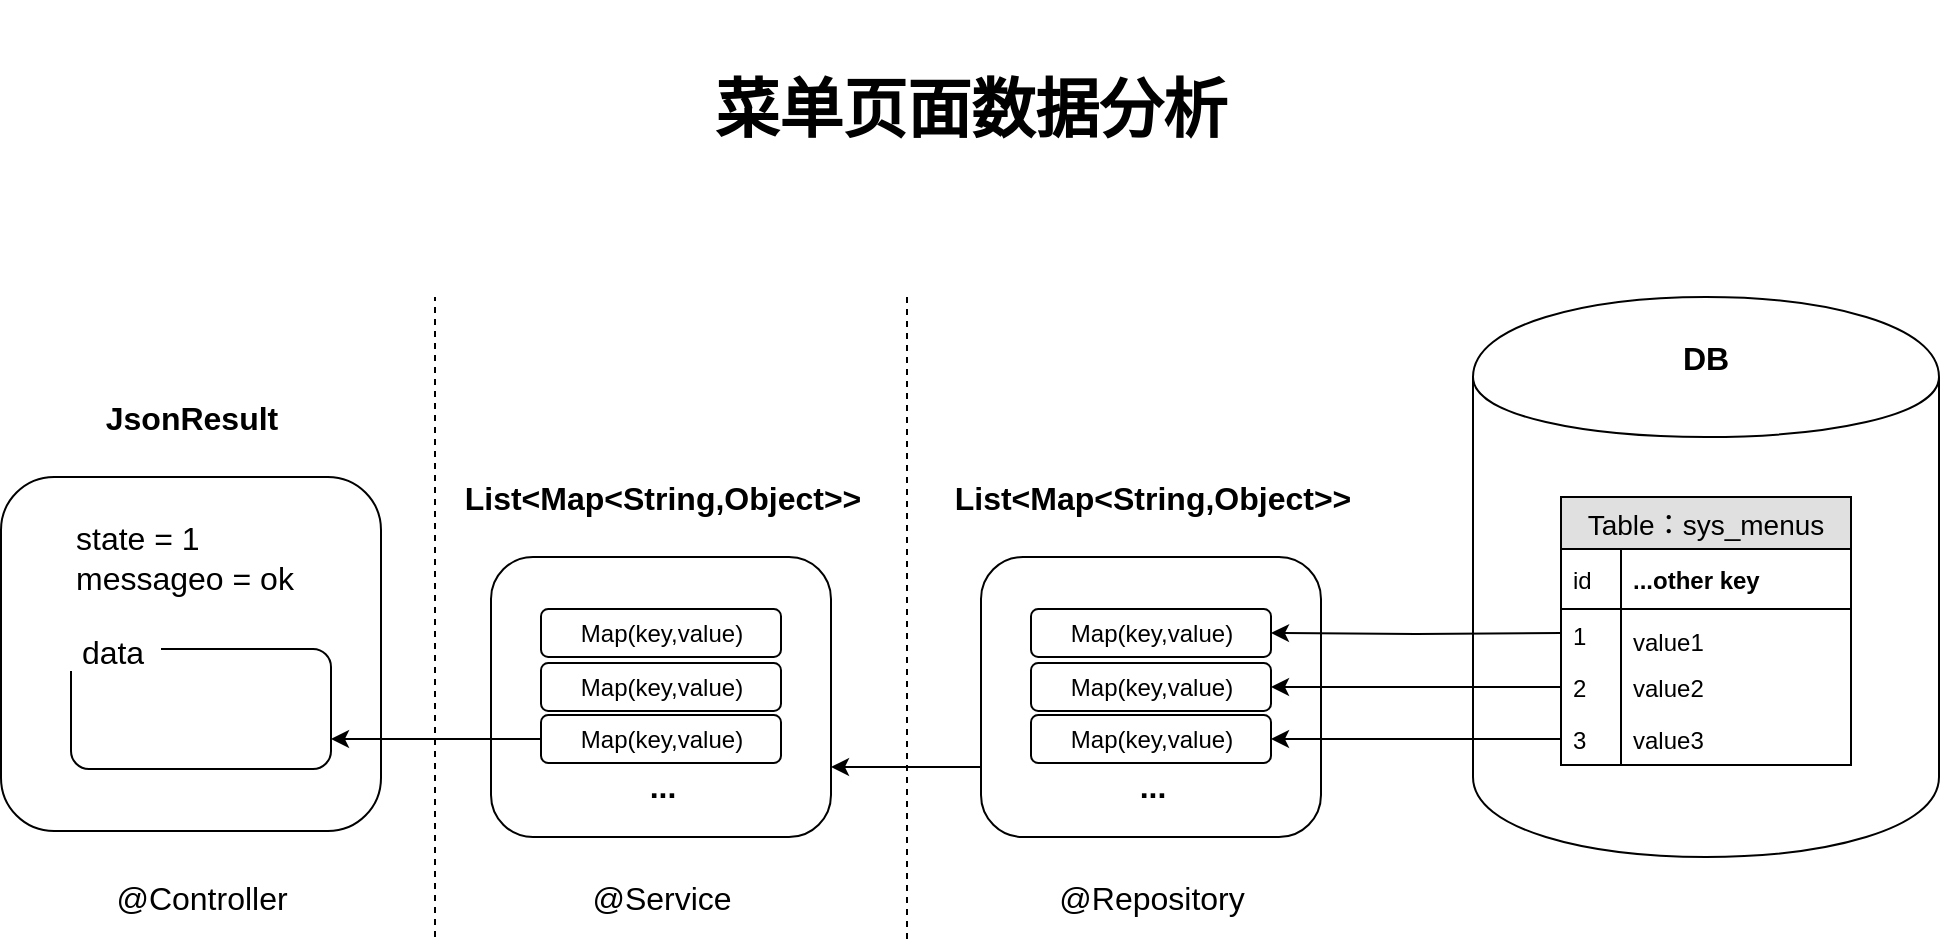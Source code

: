 <mxfile version="12.3.7" type="github" pages="3"><diagram id="6hKO8GsGXmuxiOyCTM6k" name="菜单页面数据分析"><mxGraphModel dx="1182" dy="635" grid="1" gridSize="10" guides="1" tooltips="1" connect="1" arrows="1" fold="1" page="1" pageScale="1" pageWidth="1600" pageHeight="900" math="0" shadow="0"><root><mxCell id="0"/><mxCell id="1" parent="0"/><mxCell id="lcpG63BKO8IoRMTY8ahg-1" value="&lt;h2 style=&quot;margin-left: 28.35pt; text-indent: -28.35pt; line-height: 172%; font-size: 32px;&quot;&gt;&lt;span style=&quot;font-size: 32px;&quot;&gt;菜单页面数据分析&lt;/span&gt;&lt;/h2&gt;" style="text;html=1;align=center;verticalAlign=middle;resizable=0;points=[];;autosize=1;fontFamily=Helvetica;fontSize=32;" parent="1" vertex="1"><mxGeometry x="664" y="130" width="270" height="110" as="geometry"/></mxCell><mxCell id="lcpG63BKO8IoRMTY8ahg-2" value="" style="shape=cylinder;whiteSpace=wrap;html=1;boundedLbl=1;backgroundOutline=1;fontFamily=Helvetica;" parent="1" vertex="1"><mxGeometry x="1050.5" y="278.5" width="233" height="280" as="geometry"/></mxCell><mxCell id="lcpG63BKO8IoRMTY8ahg-10" value="Table：sys_menus" style="swimlane;fontStyle=0;childLayout=stackLayout;horizontal=1;startSize=26;fillColor=#e0e0e0;horizontalStack=0;resizeParent=1;resizeParentMax=0;resizeLast=0;collapsible=1;marginBottom=0;swimlaneFillColor=#ffffff;align=center;fontSize=14;" parent="1" vertex="1"><mxGeometry x="1094.5" y="378.5" width="145" height="134" as="geometry"><mxRectangle x="700" y="220" width="150" height="26" as="alternateBounds"/></mxGeometry></mxCell><mxCell id="lcpG63BKO8IoRMTY8ahg-11" value="...other key" style="shape=partialRectangle;top=0;left=0;right=0;bottom=1;align=left;verticalAlign=middle;fillColor=none;spacingLeft=34;spacingRight=4;overflow=hidden;rotatable=0;points=[[0,0.5],[1,0.5]];portConstraint=eastwest;dropTarget=0;fontStyle=1;fontSize=12;" parent="lcpG63BKO8IoRMTY8ahg-10" vertex="1"><mxGeometry y="26" width="145" height="30" as="geometry"/></mxCell><mxCell id="lcpG63BKO8IoRMTY8ahg-12" value="id" style="shape=partialRectangle;top=0;left=0;bottom=0;fillColor=none;align=left;verticalAlign=middle;spacingLeft=4;spacingRight=4;overflow=hidden;rotatable=0;points=[];portConstraint=eastwest;part=1;fontSize=12;" parent="lcpG63BKO8IoRMTY8ahg-11" vertex="1" connectable="0"><mxGeometry width="30" height="30" as="geometry"/></mxCell><mxCell id="lcpG63BKO8IoRMTY8ahg-13" value="value1" style="shape=partialRectangle;top=0;left=0;right=0;bottom=0;align=left;verticalAlign=bottom;fillColor=none;spacingLeft=34;spacingRight=4;overflow=hidden;rotatable=0;points=[[0,0.5],[1,0.5]];portConstraint=eastwest;dropTarget=0;fontSize=12;" parent="lcpG63BKO8IoRMTY8ahg-10" vertex="1"><mxGeometry y="56" width="145" height="26" as="geometry"/></mxCell><mxCell id="lcpG63BKO8IoRMTY8ahg-14" value="1" style="shape=partialRectangle;top=0;left=0;bottom=0;fillColor=none;align=left;verticalAlign=top;spacingLeft=4;spacingRight=4;overflow=hidden;rotatable=0;points=[];portConstraint=eastwest;part=1;fontSize=12;" parent="lcpG63BKO8IoRMTY8ahg-13" vertex="1" connectable="0"><mxGeometry width="30" height="26" as="geometry"/></mxCell><mxCell id="lcpG63BKO8IoRMTY8ahg-15" value="value2" style="shape=partialRectangle;top=0;left=0;right=0;bottom=0;align=left;verticalAlign=top;fillColor=none;spacingLeft=34;spacingRight=4;overflow=hidden;rotatable=0;points=[[0,0.5],[1,0.5]];portConstraint=eastwest;dropTarget=0;fontSize=12;" parent="lcpG63BKO8IoRMTY8ahg-10" vertex="1"><mxGeometry y="82" width="145" height="26" as="geometry"/></mxCell><mxCell id="lcpG63BKO8IoRMTY8ahg-16" value="2" style="shape=partialRectangle;top=0;left=0;bottom=0;fillColor=none;align=left;verticalAlign=top;spacingLeft=4;spacingRight=4;overflow=hidden;rotatable=0;points=[];portConstraint=eastwest;part=1;fontSize=12;" parent="lcpG63BKO8IoRMTY8ahg-15" vertex="1" connectable="0"><mxGeometry width="30" height="26" as="geometry"/></mxCell><mxCell id="lcpG63BKO8IoRMTY8ahg-17" value="value3" style="shape=partialRectangle;top=0;left=0;right=0;bottom=0;align=left;verticalAlign=top;fillColor=none;spacingLeft=34;spacingRight=4;overflow=hidden;rotatable=0;points=[[0,0.5],[1,0.5]];portConstraint=eastwest;dropTarget=0;fontSize=12;" parent="lcpG63BKO8IoRMTY8ahg-10" vertex="1"><mxGeometry y="108" width="145" height="26" as="geometry"/></mxCell><mxCell id="lcpG63BKO8IoRMTY8ahg-18" value="3" style="shape=partialRectangle;top=0;left=0;bottom=0;fillColor=none;align=left;verticalAlign=top;spacingLeft=4;spacingRight=4;overflow=hidden;rotatable=0;points=[];portConstraint=eastwest;part=1;fontSize=12;" parent="lcpG63BKO8IoRMTY8ahg-17" vertex="1" connectable="0"><mxGeometry width="30" height="26" as="geometry"/></mxCell><mxCell id="lcpG63BKO8IoRMTY8ahg-51" style="edgeStyle=orthogonalEdgeStyle;rounded=0;orthogonalLoop=1;jettySize=auto;html=1;exitX=0;exitY=0.75;exitDx=0;exitDy=0;entryX=1;entryY=0.75;entryDx=0;entryDy=0;startArrow=none;startFill=0;endArrow=classic;endFill=1;fontFamily=Helvetica;fontSize=16;" parent="1" source="lcpG63BKO8IoRMTY8ahg-26" target="lcpG63BKO8IoRMTY8ahg-45" edge="1"><mxGeometry relative="1" as="geometry"/></mxCell><mxCell id="lcpG63BKO8IoRMTY8ahg-26" value="" style="rounded=1;whiteSpace=wrap;html=1;fontFamily=Helvetica;comic=0;" parent="1" vertex="1"><mxGeometry x="804.5" y="408.5" width="170" height="140" as="geometry"/></mxCell><mxCell id="lcpG63BKO8IoRMTY8ahg-27" value="Map(key,value)" style="rounded=1;whiteSpace=wrap;html=1;fontFamily=Helvetica;" parent="1" vertex="1"><mxGeometry x="829.5" y="487.5" width="120" height="24" as="geometry"/></mxCell><mxCell id="lcpG63BKO8IoRMTY8ahg-28" style="edgeStyle=orthogonalEdgeStyle;rounded=0;orthogonalLoop=1;jettySize=auto;html=1;entryX=1;entryY=0.5;entryDx=0;entryDy=0;fontFamily=Helvetica;" parent="1" source="lcpG63BKO8IoRMTY8ahg-17" target="lcpG63BKO8IoRMTY8ahg-27" edge="1"><mxGeometry relative="1" as="geometry"/></mxCell><mxCell id="lcpG63BKO8IoRMTY8ahg-31" style="edgeStyle=orthogonalEdgeStyle;rounded=0;orthogonalLoop=1;jettySize=auto;html=1;fontFamily=Helvetica;startArrow=classic;startFill=1;endArrow=none;endFill=0;" parent="1" source="lcpG63BKO8IoRMTY8ahg-30" target="lcpG63BKO8IoRMTY8ahg-15" edge="1"><mxGeometry relative="1" as="geometry"/></mxCell><mxCell id="lcpG63BKO8IoRMTY8ahg-30" value="Map(key,value)" style="rounded=1;whiteSpace=wrap;html=1;fontFamily=Helvetica;" parent="1" vertex="1"><mxGeometry x="829.5" y="461.5" width="120" height="24" as="geometry"/></mxCell><mxCell id="lcpG63BKO8IoRMTY8ahg-32" value="Map(key,value)" style="rounded=1;whiteSpace=wrap;html=1;fontFamily=Helvetica;" parent="1" vertex="1"><mxGeometry x="829.5" y="434.5" width="120" height="24" as="geometry"/></mxCell><mxCell id="lcpG63BKO8IoRMTY8ahg-33" style="edgeStyle=orthogonalEdgeStyle;rounded=0;orthogonalLoop=1;jettySize=auto;html=1;entryX=1;entryY=0.5;entryDx=0;entryDy=0;fontFamily=Helvetica;" parent="1" target="lcpG63BKO8IoRMTY8ahg-32" edge="1"><mxGeometry relative="1" as="geometry"><mxPoint x="1094.5" y="446.5" as="sourcePoint"/></mxGeometry></mxCell><mxCell id="lcpG63BKO8IoRMTY8ahg-36" value="..." style="text;html=1;align=center;verticalAlign=middle;resizable=0;points=[];;autosize=1;fontFamily=Helvetica;fontSize=16;fontStyle=1" parent="1" vertex="1"><mxGeometry x="874.5" y="512.5" width="30" height="20" as="geometry"/></mxCell><mxCell id="lcpG63BKO8IoRMTY8ahg-37" value="List&amp;lt;Map&amp;lt;String,Object&amp;gt;&amp;gt;" style="text;html=1;align=center;verticalAlign=middle;resizable=0;points=[];;autosize=1;fontSize=16;fontFamily=Helvetica;fontStyle=1" parent="1" vertex="1"><mxGeometry x="784.5" y="368.5" width="210" height="20" as="geometry"/></mxCell><mxCell id="lcpG63BKO8IoRMTY8ahg-45" value="" style="rounded=1;whiteSpace=wrap;html=1;fontFamily=Helvetica;" parent="1" vertex="1"><mxGeometry x="559.5" y="408.5" width="170" height="140" as="geometry"/></mxCell><mxCell id="lcpG63BKO8IoRMTY8ahg-46" value="Map(key,value)" style="rounded=1;whiteSpace=wrap;html=1;fontFamily=Helvetica;" parent="1" vertex="1"><mxGeometry x="584.5" y="487.5" width="120" height="24" as="geometry"/></mxCell><mxCell id="lcpG63BKO8IoRMTY8ahg-47" value="Map(key,value)" style="rounded=1;whiteSpace=wrap;html=1;fontFamily=Helvetica;" parent="1" vertex="1"><mxGeometry x="584.5" y="461.5" width="120" height="24" as="geometry"/></mxCell><mxCell id="lcpG63BKO8IoRMTY8ahg-48" value="Map(key,value)" style="rounded=1;whiteSpace=wrap;html=1;fontFamily=Helvetica;" parent="1" vertex="1"><mxGeometry x="584.5" y="434.5" width="120" height="24" as="geometry"/></mxCell><mxCell id="lcpG63BKO8IoRMTY8ahg-49" value="..." style="text;html=1;align=center;verticalAlign=middle;resizable=0;points=[];;autosize=1;fontFamily=Helvetica;fontSize=16;fontStyle=1" parent="1" vertex="1"><mxGeometry x="629.5" y="512.5" width="30" height="20" as="geometry"/></mxCell><mxCell id="lcpG63BKO8IoRMTY8ahg-50" value="List&amp;lt;Map&amp;lt;String,Object&amp;gt;&amp;gt;" style="text;html=1;align=center;verticalAlign=middle;resizable=0;points=[];;autosize=1;fontSize=16;fontFamily=Helvetica;fontStyle=1" parent="1" vertex="1"><mxGeometry x="539.5" y="368.5" width="210" height="20" as="geometry"/></mxCell><mxCell id="lcpG63BKO8IoRMTY8ahg-52" value="" style="rounded=1;whiteSpace=wrap;html=1;fontFamily=Helvetica;fontSize=16;" parent="1" vertex="1"><mxGeometry x="314.5" y="368.5" width="190" height="177" as="geometry"/></mxCell><mxCell id="lcpG63BKO8IoRMTY8ahg-53" value="state = 1&lt;br&gt;messageo = ok" style="text;html=1;strokeColor=none;fillColor=none;align=left;verticalAlign=middle;whiteSpace=wrap;rounded=0;fontFamily=Helvetica;fontSize=16;" parent="1" vertex="1"><mxGeometry x="349.5" y="398.5" width="175" height="20" as="geometry"/></mxCell><mxCell id="lcpG63BKO8IoRMTY8ahg-55" value="" style="rounded=1;whiteSpace=wrap;html=1;fontFamily=Helvetica;fontSize=16;align=left;" parent="1" vertex="1"><mxGeometry x="349.5" y="454.5" width="130" height="60" as="geometry"/></mxCell><mxCell id="lcpG63BKO8IoRMTY8ahg-56" value="data" style="text;html=1;align=center;verticalAlign=middle;resizable=0;points=[];;autosize=1;fontSize=16;fontFamily=Helvetica;fillColor=#FFFFFF;" parent="1" vertex="1"><mxGeometry x="344.5" y="445.5" width="50" height="20" as="geometry"/></mxCell><mxCell id="lcpG63BKO8IoRMTY8ahg-60" value="" style="endArrow=classic;html=1;fontFamily=Helvetica;fontSize=16;exitX=0;exitY=0.5;exitDx=0;exitDy=0;entryX=1;entryY=0.75;entryDx=0;entryDy=0;" parent="1" source="lcpG63BKO8IoRMTY8ahg-46" target="lcpG63BKO8IoRMTY8ahg-55" edge="1"><mxGeometry width="50" height="50" relative="1" as="geometry"><mxPoint x="314.5" y="628.5" as="sourcePoint"/><mxPoint x="364.5" y="578.5" as="targetPoint"/></mxGeometry></mxCell><mxCell id="lcpG63BKO8IoRMTY8ahg-61" value="JsonResult" style="text;html=1;strokeColor=none;fillColor=none;align=center;verticalAlign=middle;whiteSpace=wrap;rounded=0;fontFamily=Helvetica;fontSize=16;fontStyle=1" parent="1" vertex="1"><mxGeometry x="389.5" y="328.5" width="40" height="20" as="geometry"/></mxCell><mxCell id="lcpG63BKO8IoRMTY8ahg-62" value="DB" style="text;html=1;strokeColor=none;fillColor=none;align=center;verticalAlign=middle;whiteSpace=wrap;rounded=0;fontFamily=Helvetica;fontSize=16;fontStyle=1" parent="1" vertex="1"><mxGeometry x="1147" y="298.5" width="40" height="20" as="geometry"/></mxCell><mxCell id="lcpG63BKO8IoRMTY8ahg-64" value="" style="endArrow=none;dashed=1;html=1;fontFamily=Helvetica;fontSize=16;" parent="1" edge="1"><mxGeometry width="50" height="50" relative="1" as="geometry"><mxPoint x="531.5" y="598.5" as="sourcePoint"/><mxPoint x="531.5" y="278.5" as="targetPoint"/></mxGeometry></mxCell><mxCell id="lcpG63BKO8IoRMTY8ahg-65" value="" style="endArrow=none;dashed=1;html=1;fontFamily=Helvetica;fontSize=16;" parent="1" edge="1"><mxGeometry width="50" height="50" relative="1" as="geometry"><mxPoint x="767.5" y="599.5" as="sourcePoint"/><mxPoint x="767.5" y="278.5" as="targetPoint"/></mxGeometry></mxCell><mxCell id="lcpG63BKO8IoRMTY8ahg-66" value="@Repository" style="text;html=1;strokeColor=none;fillColor=none;align=center;verticalAlign=middle;whiteSpace=wrap;rounded=0;fontFamily=Helvetica;fontSize=16;" parent="1" vertex="1"><mxGeometry x="869.5" y="568.5" width="40" height="20" as="geometry"/></mxCell><mxCell id="lcpG63BKO8IoRMTY8ahg-70" value="@Service" style="text;html=1;strokeColor=none;fillColor=none;align=center;verticalAlign=middle;whiteSpace=wrap;rounded=0;fontFamily=Helvetica;fontSize=16;" parent="1" vertex="1"><mxGeometry x="624.5" y="568.5" width="40" height="20" as="geometry"/></mxCell><mxCell id="lcpG63BKO8IoRMTY8ahg-71" value="@Controller" style="text;html=1;strokeColor=none;fillColor=none;align=center;verticalAlign=middle;whiteSpace=wrap;rounded=0;fontFamily=Helvetica;fontSize=16;" parent="1" vertex="1"><mxGeometry x="394.5" y="568.5" width="40" height="20" as="geometry"/></mxCell></root></mxGraphModel></diagram><diagram id="9IbgbDr_LpOW7SJLi0mh" name="菜单列表页面"><mxGraphModel dx="1346" dy="977" grid="1" gridSize="10" guides="1" tooltips="1" connect="1" arrows="1" fold="1" page="1" pageScale="1" pageWidth="1600" pageHeight="900" math="0" shadow="0"><root><mxCell id="9vq7s_pTVu-RZlB3cMjH-0"/><mxCell id="9vq7s_pTVu-RZlB3cMjH-1" parent="9vq7s_pTVu-RZlB3cMjH-0"/><mxCell id="QPCoUr0xgJGRs_4jgRT2-0" value="&lt;h2 style=&quot;margin-left: 28.35pt ; text-indent: -28.35pt ; line-height: 172% ; font-size: 32px&quot;&gt;&lt;span style=&quot;font-size: 32px&quot;&gt;菜单列表页面&lt;/span&gt;&lt;/h2&gt;" style="text;html=1;align=center;verticalAlign=middle;resizable=0;points=[];;autosize=1;fontFamily=Helvetica;fontSize=32;" vertex="1" parent="9vq7s_pTVu-RZlB3cMjH-1"><mxGeometry x="690" y="10" width="210" height="110" as="geometry"/></mxCell><mxCell id="QPCoUr0xgJGRs_4jgRT2-40" style="edgeStyle=orthogonalEdgeStyle;rounded=0;orthogonalLoop=1;jettySize=auto;html=1;startArrow=none;startFill=0;endArrow=classic;endFill=1;fontFamily=Helvetica;fontSize=32;strokeWidth=2;" edge="1" parent="9vq7s_pTVu-RZlB3cMjH-1" source="wQesT0TykTv-_JlOC6mH-26"><mxGeometry relative="1" as="geometry"><mxPoint x="399" y="760" as="targetPoint"/></mxGeometry></mxCell><mxCell id="QPCoUr0xgJGRs_4jgRT2-39" value="" style="outlineConnect=0;fontColor=#232F3E;gradientColor=none;fillColor=#232F3E;strokeColor=none;dashed=0;verticalLabelPosition=bottom;verticalAlign=top;align=center;html=1;fontSize=12;fontStyle=0;aspect=fixed;pointerEvents=1;shape=mxgraph.aws4.user;comic=0;" vertex="1" parent="9vq7s_pTVu-RZlB3cMjH-1"><mxGeometry x="360" y="200" width="78" height="78" as="geometry"/></mxCell><mxCell id="QPCoUr0xgJGRs_4jgRT2-42" style="rounded=0;orthogonalLoop=1;jettySize=auto;html=1;startFill=0;endFill=1;strokeWidth=2;fontSize=14;" edge="1" parent="9vq7s_pTVu-RZlB3cMjH-1" source="wQesT0TykTv-_JlOC6mH-12"><mxGeometry relative="1" as="geometry"><mxPoint x="600" y="760" as="targetPoint"/><Array as="points"/></mxGeometry></mxCell><mxCell id="QPCoUr0xgJGRs_4jgRT2-41" value="PageController" style="rounded=1;whiteSpace=wrap;html=1;comic=0;fillColor=#FFFFFF;fontFamily=Helvetica;fontSize=14;align=center;strokeWidth=2;" vertex="1" parent="9vq7s_pTVu-RZlB3cMjH-1"><mxGeometry x="540" y="218" width="120" height="60" as="geometry"/></mxCell><mxCell id="QPCoUr0xgJGRs_4jgRT2-43" value="menu/menu_list" style="endArrow=classic;html=1;strokeWidth=2;fontSize=14;" edge="1" parent="9vq7s_pTVu-RZlB3cMjH-1"><mxGeometry width="50" height="50" relative="1" as="geometry"><mxPoint x="399" y="320" as="sourcePoint"/><mxPoint x="600" y="320" as="targetPoint"/></mxGeometry></mxCell><mxCell id="QPCoUr0xgJGRs_4jgRT2-44" value="menu_list.html" style="endArrow=classic;html=1;strokeWidth=2;fontSize=14;" edge="1" parent="9vq7s_pTVu-RZlB3cMjH-1"><mxGeometry width="50" height="50" relative="1" as="geometry"><mxPoint x="600" y="360" as="sourcePoint"/><mxPoint x="400" y="360" as="targetPoint"/></mxGeometry></mxCell><mxCell id="QPCoUr0xgJGRs_4jgRT2-45" value="update UI" style="endArrow=classic;html=1;strokeWidth=2;fontSize=12;edgeStyle=elbowEdgeStyle;" edge="1" parent="9vq7s_pTVu-RZlB3cMjH-1"><mxGeometry width="50" height="50" relative="1" as="geometry"><mxPoint x="399" y="380" as="sourcePoint"/><mxPoint x="399" y="420" as="targetPoint"/><Array as="points"><mxPoint x="440" y="400"/></Array></mxGeometry></mxCell><mxCell id="QPCoUr0xgJGRs_4jgRT2-46" value="doFindObject" style="endArrow=classic;html=1;strokeWidth=2;fontSize=14;" edge="1" parent="9vq7s_pTVu-RZlB3cMjH-1"><mxGeometry x="0.5" width="50" height="50" relative="1" as="geometry"><mxPoint x="400" y="440" as="sourcePoint"/><mxPoint x="800" y="440" as="targetPoint"/><mxPoint as="offset"/></mxGeometry></mxCell><mxCell id="QPCoUr0xgJGRs_4jgRT2-47" style="rounded=0;orthogonalLoop=1;jettySize=auto;html=1;startFill=0;endFill=1;strokeWidth=2;fontSize=14;" edge="1" parent="9vq7s_pTVu-RZlB3cMjH-1" source="wQesT0TykTv-_JlOC6mH-19"><mxGeometry relative="1" as="geometry"><mxPoint x="800" y="760" as="targetPoint"/><Array as="points"/></mxGeometry></mxCell><mxCell id="QPCoUr0xgJGRs_4jgRT2-48" value="SysMenuController" style="rounded=1;whiteSpace=wrap;html=1;comic=0;fillColor=#FFFFFF;fontFamily=Helvetica;fontSize=14;align=center;strokeWidth=2;" vertex="1" parent="9vq7s_pTVu-RZlB3cMjH-1"><mxGeometry x="725" y="218" width="150" height="60" as="geometry"/></mxCell><mxCell id="QPCoUr0xgJGRs_4jgRT2-49" style="rounded=0;orthogonalLoop=1;jettySize=auto;html=1;startFill=0;endFill=1;strokeWidth=2;fontSize=14;" edge="1" parent="9vq7s_pTVu-RZlB3cMjH-1" source="wQesT0TykTv-_JlOC6mH-21"><mxGeometry relative="1" as="geometry"><mxPoint x="1000" y="760" as="targetPoint"/><Array as="points"/></mxGeometry></mxCell><mxCell id="QPCoUr0xgJGRs_4jgRT2-56" style="edgeStyle=elbowEdgeStyle;rounded=0;orthogonalLoop=1;jettySize=auto;html=1;entryX=0.5;entryY=1;entryDx=0;entryDy=0;startFill=0;endFill=1;strokeWidth=2;fontSize=14;" edge="1" parent="9vq7s_pTVu-RZlB3cMjH-1" source="QPCoUr0xgJGRs_4jgRT2-50" target="QPCoUr0xgJGRs_4jgRT2-55"><mxGeometry relative="1" as="geometry"/></mxCell><mxCell id="QPCoUr0xgJGRs_4jgRT2-50" value="SysMenuServiceImpl" style="rounded=1;whiteSpace=wrap;html=1;comic=0;fillColor=#FFFFFF;fontFamily=Helvetica;fontSize=14;align=center;strokeWidth=2;" vertex="1" parent="9vq7s_pTVu-RZlB3cMjH-1"><mxGeometry x="926" y="218" width="150" height="60" as="geometry"/></mxCell><mxCell id="QPCoUr0xgJGRs_4jgRT2-51" style="rounded=0;orthogonalLoop=1;jettySize=auto;html=1;startFill=0;endFill=1;strokeWidth=2;fontSize=14;" edge="1" parent="9vq7s_pTVu-RZlB3cMjH-1" source="wQesT0TykTv-_JlOC6mH-23"><mxGeometry relative="1" as="geometry"><mxPoint x="1200" y="760" as="targetPoint"/><Array as="points"/></mxGeometry></mxCell><mxCell id="wQesT0TykTv-_JlOC6mH-2" style="edgeStyle=elbowEdgeStyle;rounded=0;orthogonalLoop=1;jettySize=auto;html=1;entryX=0.5;entryY=1;entryDx=0;entryDy=0;startFill=0;endFill=1;strokeWidth=2;fontSize=14;" edge="1" parent="9vq7s_pTVu-RZlB3cMjH-1" source="QPCoUr0xgJGRs_4jgRT2-52" target="wQesT0TykTv-_JlOC6mH-1"><mxGeometry relative="1" as="geometry"/></mxCell><mxCell id="QPCoUr0xgJGRs_4jgRT2-52" value="$Proxy36" style="rounded=1;whiteSpace=wrap;html=1;comic=0;fillColor=#FFFFFF;fontFamily=Helvetica;fontSize=14;align=center;strokeWidth=2;dashed=1;" vertex="1" parent="9vq7s_pTVu-RZlB3cMjH-1"><mxGeometry x="1140" y="218" width="120" height="60" as="geometry"/></mxCell><mxCell id="QPCoUr0xgJGRs_4jgRT2-55" value="&lt;font style=&quot;font-size: 14px;&quot;&gt;SysMenuService&lt;/font&gt;" style="ellipse;whiteSpace=wrap;html=1;rounded=1;comic=0;strokeWidth=2;fillColor=#FFFFFF;fontSize=14;" vertex="1" parent="9vq7s_pTVu-RZlB3cMjH-1"><mxGeometry x="923" y="100" width="156" height="70" as="geometry"/></mxCell><mxCell id="wQesT0TykTv-_JlOC6mH-1" value="&lt;font style=&quot;font-size: 14px&quot;&gt;SysMenuDao&lt;/font&gt;" style="ellipse;whiteSpace=wrap;html=1;rounded=1;comic=0;strokeWidth=2;fillColor=#FFFFFF;fontSize=14;" vertex="1" parent="9vq7s_pTVu-RZlB3cMjH-1"><mxGeometry x="1122" y="100" width="156" height="70" as="geometry"/></mxCell><mxCell id="wQesT0TykTv-_JlOC6mH-3" value="findObjects()" style="endArrow=classic;html=1;strokeWidth=2;fontSize=14;" edge="1" parent="9vq7s_pTVu-RZlB3cMjH-1"><mxGeometry width="50" height="50" relative="1" as="geometry"><mxPoint x="800" y="480" as="sourcePoint"/><mxPoint x="1000" y="480" as="targetPoint"/></mxGeometry></mxCell><mxCell id="wQesT0TykTv-_JlOC6mH-4" value="findObjects()" style="endArrow=classic;html=1;strokeWidth=2;fontSize=14;" edge="1" parent="9vq7s_pTVu-RZlB3cMjH-1"><mxGeometry width="50" height="50" relative="1" as="geometry"><mxPoint x="1000" y="520" as="sourcePoint"/><mxPoint x="1200" y="520" as="targetPoint"/></mxGeometry></mxCell><mxCell id="wQesT0TykTv-_JlOC6mH-5" value="List&amp;lt;Map&amp;gt;" style="endArrow=classic;html=1;strokeWidth=2;fontSize=14;" edge="1" parent="9vq7s_pTVu-RZlB3cMjH-1"><mxGeometry width="50" height="50" relative="1" as="geometry"><mxPoint x="1200" y="560" as="sourcePoint"/><mxPoint x="1000" y="560" as="targetPoint"/></mxGeometry></mxCell><mxCell id="wQesT0TykTv-_JlOC6mH-6" value="List&amp;lt;Map&amp;gt;" style="endArrow=classic;html=1;strokeWidth=2;fontSize=14;" edge="1" parent="9vq7s_pTVu-RZlB3cMjH-1"><mxGeometry width="50" height="50" relative="1" as="geometry"><mxPoint x="999" y="600" as="sourcePoint"/><mxPoint x="799" y="600" as="targetPoint"/></mxGeometry></mxCell><mxCell id="wQesT0TykTv-_JlOC6mH-7" value="JsonResult" style="endArrow=classic;html=1;strokeWidth=2;fontSize=14;" edge="1" parent="9vq7s_pTVu-RZlB3cMjH-1"><mxGeometry x="0.45" width="50" height="50" relative="1" as="geometry"><mxPoint x="800" y="640" as="sourcePoint"/><mxPoint x="400" y="640" as="targetPoint"/><mxPoint as="offset"/></mxGeometry></mxCell><mxCell id="wQesT0TykTv-_JlOC6mH-8" value="update UI" style="endArrow=classic;html=1;strokeWidth=2;fontSize=12;edgeStyle=elbowEdgeStyle;" edge="1" parent="9vq7s_pTVu-RZlB3cMjH-1"><mxGeometry width="50" height="50" relative="1" as="geometry"><mxPoint x="399" y="660" as="sourcePoint"/><mxPoint x="399" y="700" as="targetPoint"/><Array as="points"><mxPoint x="440" y="680"/></Array></mxGeometry></mxCell><mxCell id="wQesT0TykTv-_JlOC6mH-9" value="" style="rounded=0;whiteSpace=wrap;html=1;comic=0;strokeWidth=2;fillColor=#000000;fontSize=14;" vertex="1" parent="9vq7s_pTVu-RZlB3cMjH-1"><mxGeometry x="394" y="310" width="10" height="19" as="geometry"/></mxCell><mxCell id="wQesT0TykTv-_JlOC6mH-10" style="edgeStyle=orthogonalEdgeStyle;rounded=0;orthogonalLoop=1;jettySize=auto;html=1;startArrow=none;startFill=0;endArrow=none;endFill=0;fontFamily=Helvetica;fontSize=32;strokeWidth=2;" edge="1" parent="9vq7s_pTVu-RZlB3cMjH-1" source="QPCoUr0xgJGRs_4jgRT2-39" target="wQesT0TykTv-_JlOC6mH-9"><mxGeometry relative="1" as="geometry"><mxPoint x="399" y="760" as="targetPoint"/><mxPoint x="399" y="277.935" as="sourcePoint"/></mxGeometry></mxCell><mxCell id="wQesT0TykTv-_JlOC6mH-12" value="" style="rounded=0;whiteSpace=wrap;html=1;comic=0;strokeWidth=2;fillColor=#000000;fontSize=14;" vertex="1" parent="9vq7s_pTVu-RZlB3cMjH-1"><mxGeometry x="595" y="320" width="10" height="40" as="geometry"/></mxCell><mxCell id="wQesT0TykTv-_JlOC6mH-13" style="rounded=0;orthogonalLoop=1;jettySize=auto;html=1;startFill=0;endFill=0;strokeWidth=2;fontSize=14;endArrow=none;" edge="1" parent="9vq7s_pTVu-RZlB3cMjH-1" source="QPCoUr0xgJGRs_4jgRT2-41" target="wQesT0TykTv-_JlOC6mH-12"><mxGeometry relative="1" as="geometry"><mxPoint x="600" y="760" as="targetPoint"/><mxPoint x="600" y="278" as="sourcePoint"/><Array as="points"/></mxGeometry></mxCell><mxCell id="wQesT0TykTv-_JlOC6mH-14" value="" style="rounded=0;whiteSpace=wrap;html=1;comic=0;strokeWidth=2;fillColor=#000000;fontSize=14;" vertex="1" parent="9vq7s_pTVu-RZlB3cMjH-1"><mxGeometry x="394" y="361" width="10" height="79" as="geometry"/></mxCell><mxCell id="wQesT0TykTv-_JlOC6mH-18" style="edgeStyle=orthogonalEdgeStyle;rounded=0;orthogonalLoop=1;jettySize=auto;html=1;startArrow=none;startFill=0;endArrow=none;endFill=0;fontFamily=Helvetica;fontSize=32;strokeWidth=2;" edge="1" parent="9vq7s_pTVu-RZlB3cMjH-1" source="wQesT0TykTv-_JlOC6mH-9" target="wQesT0TykTv-_JlOC6mH-14"><mxGeometry relative="1" as="geometry"><mxPoint x="399" y="760" as="targetPoint"/><mxPoint x="399" y="329" as="sourcePoint"/></mxGeometry></mxCell><mxCell id="wQesT0TykTv-_JlOC6mH-19" value="" style="rounded=0;whiteSpace=wrap;html=1;comic=0;strokeWidth=2;fillColor=#000000;fontSize=14;" vertex="1" parent="9vq7s_pTVu-RZlB3cMjH-1"><mxGeometry x="795" y="440" width="10" height="200" as="geometry"/></mxCell><mxCell id="wQesT0TykTv-_JlOC6mH-20" style="rounded=0;orthogonalLoop=1;jettySize=auto;html=1;startFill=0;endFill=0;strokeWidth=2;fontSize=14;endArrow=none;" edge="1" parent="9vq7s_pTVu-RZlB3cMjH-1" source="QPCoUr0xgJGRs_4jgRT2-48" target="wQesT0TykTv-_JlOC6mH-19"><mxGeometry relative="1" as="geometry"><mxPoint x="800" y="760" as="targetPoint"/><Array as="points"/><mxPoint x="800" y="278.0" as="sourcePoint"/></mxGeometry></mxCell><mxCell id="wQesT0TykTv-_JlOC6mH-21" value="" style="rounded=0;whiteSpace=wrap;html=1;comic=0;strokeWidth=2;fillColor=#000000;fontSize=14;" vertex="1" parent="9vq7s_pTVu-RZlB3cMjH-1"><mxGeometry x="996" y="480" width="10" height="120" as="geometry"/></mxCell><mxCell id="wQesT0TykTv-_JlOC6mH-22" style="rounded=0;orthogonalLoop=1;jettySize=auto;html=1;startFill=0;endFill=0;strokeWidth=2;fontSize=14;endArrow=none;" edge="1" parent="9vq7s_pTVu-RZlB3cMjH-1" source="QPCoUr0xgJGRs_4jgRT2-50" target="wQesT0TykTv-_JlOC6mH-21"><mxGeometry relative="1" as="geometry"><mxPoint x="1000" y="760" as="targetPoint"/><Array as="points"/><mxPoint x="1000.941" y="278.0" as="sourcePoint"/></mxGeometry></mxCell><mxCell id="wQesT0TykTv-_JlOC6mH-23" value="" style="rounded=0;whiteSpace=wrap;html=1;comic=0;strokeWidth=2;fillColor=#000000;fontSize=14;" vertex="1" parent="9vq7s_pTVu-RZlB3cMjH-1"><mxGeometry x="1195" y="520" width="10" height="40" as="geometry"/></mxCell><mxCell id="wQesT0TykTv-_JlOC6mH-24" style="rounded=0;orthogonalLoop=1;jettySize=auto;html=1;startFill=0;endFill=0;strokeWidth=2;fontSize=14;endArrow=none;" edge="1" parent="9vq7s_pTVu-RZlB3cMjH-1" source="QPCoUr0xgJGRs_4jgRT2-52" target="wQesT0TykTv-_JlOC6mH-23"><mxGeometry relative="1" as="geometry"><mxPoint x="1200" y="760" as="targetPoint"/><Array as="points"/><mxPoint x="1200" y="278.0" as="sourcePoint"/></mxGeometry></mxCell><mxCell id="wQesT0TykTv-_JlOC6mH-26" value="" style="rounded=0;whiteSpace=wrap;html=1;comic=0;strokeWidth=2;fillColor=#000000;fontSize=14;" vertex="1" parent="9vq7s_pTVu-RZlB3cMjH-1"><mxGeometry x="394" y="640" width="10" height="60" as="geometry"/></mxCell><mxCell id="wQesT0TykTv-_JlOC6mH-27" style="edgeStyle=orthogonalEdgeStyle;rounded=0;orthogonalLoop=1;jettySize=auto;html=1;startArrow=none;startFill=0;endArrow=none;endFill=0;fontFamily=Helvetica;fontSize=32;strokeWidth=2;" edge="1" parent="9vq7s_pTVu-RZlB3cMjH-1" source="wQesT0TykTv-_JlOC6mH-14" target="wQesT0TykTv-_JlOC6mH-26"><mxGeometry relative="1" as="geometry"><mxPoint x="399" y="760" as="targetPoint"/><mxPoint x="399.059" y="440" as="sourcePoint"/></mxGeometry></mxCell><mxCell id="wQesT0TykTv-_JlOC6mH-29" style="edgeStyle=none;orthogonalLoop=1;jettySize=auto;html=1;entryX=1;entryY=0.5;entryDx=0;entryDy=0;endArrow=classic;endFill=1;strokeWidth=2;fontSize=14;startArrow=classic;startFill=1;" edge="1" parent="9vq7s_pTVu-RZlB3cMjH-1" source="wQesT0TykTv-_JlOC6mH-28" target="wQesT0TykTv-_JlOC6mH-23"><mxGeometry relative="1" as="geometry"/></mxCell><mxCell id="wQesT0TykTv-_JlOC6mH-28" value="DB" style="shape=cylinder;whiteSpace=wrap;html=1;boundedLbl=1;backgroundOutline=1;rounded=1;comic=0;strokeWidth=2;fillColor=#ffffff;fontSize=14;fontStyle=1" vertex="1" parent="9vq7s_pTVu-RZlB3cMjH-1"><mxGeometry x="1278" y="465" width="112" height="150" as="geometry"/></mxCell></root></mxGraphModel></diagram><diagram id="SQE50_Pjr_wZbX74XI5V" name="菜单管理删除操作"><mxGraphModel dx="1640" dy="906" grid="1" gridSize="10" guides="1" tooltips="1" connect="1" arrows="1" fold="1" page="1" pageScale="1" pageWidth="1600" pageHeight="900" math="0" shadow="0"><root><mxCell id="LKTLvHgYrEQWmwRZHSwM-0"/><mxCell id="LKTLvHgYrEQWmwRZHSwM-1" parent="LKTLvHgYrEQWmwRZHSwM-0"/><mxCell id="95sGOVmlkjLIKL6SG04G-1" value="&lt;h2 style=&quot;margin-left: 28.35pt ; text-indent: -28.35pt ; line-height: 172% ; font-size: 32px&quot;&gt;&lt;span style=&quot;font-size: 32px&quot;&gt;菜单管理删除操作&lt;/span&gt;&lt;/h2&gt;" style="text;html=1;align=center;verticalAlign=middle;resizable=0;points=[];;autosize=1;fontFamily=Helvetica;fontSize=32;" vertex="1" parent="LKTLvHgYrEQWmwRZHSwM-1"><mxGeometry x="660" y="10" width="270" height="110" as="geometry"/></mxCell><mxCell id="95sGOVmlkjLIKL6SG04G-3" value="" style="outlineConnect=0;fontColor=#232F3E;gradientColor=none;fillColor=#232F3E;strokeColor=none;dashed=0;verticalLabelPosition=bottom;verticalAlign=top;align=center;html=1;fontSize=12;fontStyle=0;aspect=fixed;pointerEvents=1;shape=mxgraph.aws4.user;comic=0;" vertex="1" parent="LKTLvHgYrEQWmwRZHSwM-1"><mxGeometry x="360" y="280" width="78" height="78" as="geometry"/></mxCell><mxCell id="95sGOVmlkjLIKL6SG04G-4" style="rounded=0;orthogonalLoop=1;jettySize=auto;html=1;startFill=0;endFill=1;strokeWidth=2;fontSize=14;" edge="1" parent="LKTLvHgYrEQWmwRZHSwM-1" source="95sGOVmlkjLIKL6SG04G-28"><mxGeometry relative="1" as="geometry"><mxPoint x="600" y="960" as="targetPoint"/><Array as="points"/></mxGeometry></mxCell><mxCell id="95sGOVmlkjLIKL6SG04G-5" value="PageController" style="rounded=1;whiteSpace=wrap;html=1;comic=0;fillColor=#FFFFFF;fontFamily=Helvetica;fontSize=14;align=center;strokeWidth=2;" vertex="1" parent="LKTLvHgYrEQWmwRZHSwM-1"><mxGeometry x="540" y="298" width="120" height="60" as="geometry"/></mxCell><mxCell id="95sGOVmlkjLIKL6SG04G-6" value="menu/menu_list" style="endArrow=classic;html=1;strokeWidth=2;fontSize=14;" edge="1" parent="LKTLvHgYrEQWmwRZHSwM-1"><mxGeometry width="50" height="50" relative="1" as="geometry"><mxPoint x="399" y="400" as="sourcePoint"/><mxPoint x="600.0" y="400" as="targetPoint"/></mxGeometry></mxCell><mxCell id="95sGOVmlkjLIKL6SG04G-7" value="menu_list.html" style="endArrow=classic;html=1;strokeWidth=2;fontSize=14;" edge="1" parent="LKTLvHgYrEQWmwRZHSwM-1"><mxGeometry width="50" height="50" relative="1" as="geometry"><mxPoint x="600.0" y="440" as="sourcePoint"/><mxPoint x="400.0" y="440" as="targetPoint"/></mxGeometry></mxCell><mxCell id="95sGOVmlkjLIKL6SG04G-8" value="update UI" style="endArrow=classic;html=1;strokeWidth=2;fontSize=12;edgeStyle=elbowEdgeStyle;" edge="1" parent="LKTLvHgYrEQWmwRZHSwM-1"><mxGeometry width="50" height="50" relative="1" as="geometry"><mxPoint x="399" y="460" as="sourcePoint"/><mxPoint x="399" y="500" as="targetPoint"/><Array as="points"><mxPoint x="440" y="480"/></Array></mxGeometry></mxCell><mxCell id="95sGOVmlkjLIKL6SG04G-9" value="menu/doDeleteObject" style="endArrow=classic;html=1;strokeWidth=2;fontSize=14;" edge="1" parent="LKTLvHgYrEQWmwRZHSwM-1"><mxGeometry x="0.5" width="50" height="50" relative="1" as="geometry"><mxPoint x="400.0" y="520" as="sourcePoint"/><mxPoint x="800" y="520" as="targetPoint"/><mxPoint as="offset"/></mxGeometry></mxCell><mxCell id="95sGOVmlkjLIKL6SG04G-10" style="rounded=0;orthogonalLoop=1;jettySize=auto;html=1;startFill=0;endFill=1;strokeWidth=2;fontSize=14;" edge="1" parent="LKTLvHgYrEQWmwRZHSwM-1" source="95sGOVmlkjLIKL6SG04G-32"><mxGeometry relative="1" as="geometry"><mxPoint x="800" y="960" as="targetPoint"/><Array as="points"/></mxGeometry></mxCell><mxCell id="95sGOVmlkjLIKL6SG04G-11" value="SysMenuController" style="rounded=1;whiteSpace=wrap;html=1;comic=0;fillColor=#FFFFFF;fontFamily=Helvetica;fontSize=14;align=center;strokeWidth=2;" vertex="1" parent="LKTLvHgYrEQWmwRZHSwM-1"><mxGeometry x="725" y="298" width="150" height="60" as="geometry"/></mxCell><mxCell id="95sGOVmlkjLIKL6SG04G-12" style="rounded=0;orthogonalLoop=1;jettySize=auto;html=1;startFill=0;endFill=1;strokeWidth=2;fontSize=14;" edge="1" parent="LKTLvHgYrEQWmwRZHSwM-1" source="95sGOVmlkjLIKL6SG04G-34"><mxGeometry relative="1" as="geometry"><mxPoint x="1000" y="960" as="targetPoint"/><Array as="points"/></mxGeometry></mxCell><mxCell id="95sGOVmlkjLIKL6SG04G-13" style="edgeStyle=elbowEdgeStyle;rounded=0;orthogonalLoop=1;jettySize=auto;html=1;entryX=0.5;entryY=1;entryDx=0;entryDy=0;startFill=0;endFill=1;strokeWidth=2;fontSize=14;" edge="1" parent="LKTLvHgYrEQWmwRZHSwM-1" source="95sGOVmlkjLIKL6SG04G-14" target="95sGOVmlkjLIKL6SG04G-18"><mxGeometry relative="1" as="geometry"/></mxCell><mxCell id="95sGOVmlkjLIKL6SG04G-14" value="SysMenuServiceImpl" style="rounded=1;whiteSpace=wrap;html=1;comic=0;fillColor=#FFFFFF;fontFamily=Helvetica;fontSize=14;align=center;strokeWidth=2;" vertex="1" parent="LKTLvHgYrEQWmwRZHSwM-1"><mxGeometry x="926" y="298" width="150" height="60" as="geometry"/></mxCell><mxCell id="95sGOVmlkjLIKL6SG04G-15" style="rounded=0;orthogonalLoop=1;jettySize=auto;html=1;startFill=0;endFill=1;strokeWidth=2;fontSize=14;" edge="1" parent="LKTLvHgYrEQWmwRZHSwM-1" source="95sGOVmlkjLIKL6SG04G-53"><mxGeometry relative="1" as="geometry"><mxPoint x="1200" y="960" as="targetPoint"/><Array as="points"/></mxGeometry></mxCell><mxCell id="95sGOVmlkjLIKL6SG04G-16" style="edgeStyle=elbowEdgeStyle;rounded=0;orthogonalLoop=1;jettySize=auto;html=1;entryX=0.5;entryY=1;entryDx=0;entryDy=0;startFill=0;endFill=1;strokeWidth=2;fontSize=14;" edge="1" parent="LKTLvHgYrEQWmwRZHSwM-1" source="95sGOVmlkjLIKL6SG04G-17" target="95sGOVmlkjLIKL6SG04G-19"><mxGeometry relative="1" as="geometry"/></mxCell><mxCell id="95sGOVmlkjLIKL6SG04G-17" value="$Proxy36" style="rounded=1;whiteSpace=wrap;html=1;comic=0;fillColor=#FFFFFF;fontFamily=Helvetica;fontSize=14;align=center;strokeWidth=2;dashed=1;" vertex="1" parent="LKTLvHgYrEQWmwRZHSwM-1"><mxGeometry x="1140" y="298" width="120" height="60" as="geometry"/></mxCell><mxCell id="95sGOVmlkjLIKL6SG04G-18" value="&lt;font style=&quot;font-size: 14px;&quot;&gt;SysMenuService&lt;/font&gt;" style="ellipse;whiteSpace=wrap;html=1;rounded=1;comic=0;strokeWidth=2;fillColor=#FFFFFF;fontSize=14;" vertex="1" parent="LKTLvHgYrEQWmwRZHSwM-1"><mxGeometry x="923" y="180" width="156" height="70" as="geometry"/></mxCell><mxCell id="95sGOVmlkjLIKL6SG04G-19" value="&lt;font style=&quot;font-size: 14px&quot;&gt;SysMenuDao&lt;/font&gt;" style="ellipse;whiteSpace=wrap;html=1;rounded=1;comic=0;strokeWidth=2;fillColor=#FFFFFF;fontSize=14;" vertex="1" parent="LKTLvHgYrEQWmwRZHSwM-1"><mxGeometry x="1122" y="180" width="156" height="70" as="geometry"/></mxCell><mxCell id="95sGOVmlkjLIKL6SG04G-20" value="deleteObject(id)" style="endArrow=classic;html=1;strokeWidth=2;fontSize=14;" edge="1" parent="LKTLvHgYrEQWmwRZHSwM-1"><mxGeometry width="50" height="50" relative="1" as="geometry"><mxPoint x="800" y="560" as="sourcePoint"/><mxPoint x="1000" y="560" as="targetPoint"/></mxGeometry></mxCell><mxCell id="95sGOVmlkjLIKL6SG04G-21" value="getChildCount(id)" style="endArrow=classic;html=1;strokeWidth=2;fontSize=14;" edge="1" parent="LKTLvHgYrEQWmwRZHSwM-1"><mxGeometry width="50" height="50" relative="1" as="geometry"><mxPoint x="1000" y="600" as="sourcePoint"/><mxPoint x="1200" y="600" as="targetPoint"/></mxGeometry></mxCell><mxCell id="95sGOVmlkjLIKL6SG04G-22" value="Count==0&lt;br&gt;deleteObject(id)" style="endArrow=classic;html=1;strokeWidth=2;fontSize=14;" edge="1" parent="LKTLvHgYrEQWmwRZHSwM-1"><mxGeometry width="50" height="50" relative="1" as="geometry"><mxPoint x="1200" y="640" as="sourcePoint"/><mxPoint x="1000" y="640" as="targetPoint"/></mxGeometry></mxCell><mxCell id="95sGOVmlkjLIKL6SG04G-25" value="update UI" style="endArrow=classic;html=1;strokeWidth=2;fontSize=12;edgeStyle=elbowEdgeStyle;" edge="1" parent="LKTLvHgYrEQWmwRZHSwM-1"><mxGeometry width="50" height="50" relative="1" as="geometry"><mxPoint x="399" y="859.5" as="sourcePoint"/><mxPoint x="399" y="899.5" as="targetPoint"/><Array as="points"><mxPoint x="440" y="879.5"/></Array></mxGeometry></mxCell><mxCell id="95sGOVmlkjLIKL6SG04G-26" value="" style="rounded=0;whiteSpace=wrap;html=1;comic=0;strokeWidth=2;fillColor=#000000;fontSize=14;" vertex="1" parent="LKTLvHgYrEQWmwRZHSwM-1"><mxGeometry x="394" y="390" width="10" height="19" as="geometry"/></mxCell><mxCell id="95sGOVmlkjLIKL6SG04G-27" style="edgeStyle=orthogonalEdgeStyle;rounded=0;orthogonalLoop=1;jettySize=auto;html=1;startArrow=none;startFill=0;endArrow=none;endFill=0;fontFamily=Helvetica;fontSize=32;strokeWidth=2;" edge="1" parent="LKTLvHgYrEQWmwRZHSwM-1" source="95sGOVmlkjLIKL6SG04G-3" target="95sGOVmlkjLIKL6SG04G-26"><mxGeometry relative="1" as="geometry"><mxPoint x="399" y="840" as="targetPoint"/><mxPoint x="399" y="357.935" as="sourcePoint"/></mxGeometry></mxCell><mxCell id="95sGOVmlkjLIKL6SG04G-28" value="" style="rounded=0;whiteSpace=wrap;html=1;comic=0;strokeWidth=2;fillColor=#000000;fontSize=14;" vertex="1" parent="LKTLvHgYrEQWmwRZHSwM-1"><mxGeometry x="595" y="400" width="10" height="40" as="geometry"/></mxCell><mxCell id="95sGOVmlkjLIKL6SG04G-29" style="rounded=0;orthogonalLoop=1;jettySize=auto;html=1;startFill=0;endFill=0;strokeWidth=2;fontSize=14;endArrow=none;" edge="1" parent="LKTLvHgYrEQWmwRZHSwM-1" source="95sGOVmlkjLIKL6SG04G-5" target="95sGOVmlkjLIKL6SG04G-28"><mxGeometry relative="1" as="geometry"><mxPoint x="600" y="840" as="targetPoint"/><mxPoint x="600" y="358" as="sourcePoint"/><Array as="points"/></mxGeometry></mxCell><mxCell id="95sGOVmlkjLIKL6SG04G-30" value="" style="rounded=0;whiteSpace=wrap;html=1;comic=0;strokeWidth=2;fillColor=#000000;fontSize=14;" vertex="1" parent="LKTLvHgYrEQWmwRZHSwM-1"><mxGeometry x="394" y="441" width="10" height="79" as="geometry"/></mxCell><mxCell id="95sGOVmlkjLIKL6SG04G-31" style="edgeStyle=orthogonalEdgeStyle;rounded=0;orthogonalLoop=1;jettySize=auto;html=1;startArrow=none;startFill=0;endArrow=none;endFill=0;fontFamily=Helvetica;fontSize=32;strokeWidth=2;" edge="1" parent="LKTLvHgYrEQWmwRZHSwM-1" source="95sGOVmlkjLIKL6SG04G-26" target="95sGOVmlkjLIKL6SG04G-30"><mxGeometry relative="1" as="geometry"><mxPoint x="399" y="840" as="targetPoint"/><mxPoint x="399" y="409" as="sourcePoint"/></mxGeometry></mxCell><mxCell id="95sGOVmlkjLIKL6SG04G-32" value="" style="rounded=0;whiteSpace=wrap;html=1;comic=0;strokeWidth=2;fillColor=#000000;fontSize=14;" vertex="1" parent="LKTLvHgYrEQWmwRZHSwM-1"><mxGeometry x="795" y="520" width="10" height="320" as="geometry"/></mxCell><mxCell id="95sGOVmlkjLIKL6SG04G-33" style="rounded=0;orthogonalLoop=1;jettySize=auto;html=1;startFill=0;endFill=0;strokeWidth=2;fontSize=14;endArrow=none;" edge="1" parent="LKTLvHgYrEQWmwRZHSwM-1" source="95sGOVmlkjLIKL6SG04G-11" target="95sGOVmlkjLIKL6SG04G-32"><mxGeometry relative="1" as="geometry"><mxPoint x="800" y="840" as="targetPoint"/><Array as="points"/><mxPoint x="800" y="358.0" as="sourcePoint"/></mxGeometry></mxCell><mxCell id="95sGOVmlkjLIKL6SG04G-34" value="" style="rounded=0;whiteSpace=wrap;html=1;comic=0;strokeWidth=2;fillColor=#000000;fontSize=14;" vertex="1" parent="LKTLvHgYrEQWmwRZHSwM-1"><mxGeometry x="996" y="560" width="10" height="240" as="geometry"/></mxCell><mxCell id="95sGOVmlkjLIKL6SG04G-35" style="rounded=0;orthogonalLoop=1;jettySize=auto;html=1;startFill=0;endFill=0;strokeWidth=2;fontSize=14;endArrow=none;" edge="1" parent="LKTLvHgYrEQWmwRZHSwM-1" source="95sGOVmlkjLIKL6SG04G-14" target="95sGOVmlkjLIKL6SG04G-34"><mxGeometry relative="1" as="geometry"><mxPoint x="1000" y="840" as="targetPoint"/><Array as="points"/><mxPoint x="1000.941" y="358.0" as="sourcePoint"/></mxGeometry></mxCell><mxCell id="95sGOVmlkjLIKL6SG04G-36" value="" style="rounded=0;whiteSpace=wrap;html=1;comic=0;strokeWidth=2;fillColor=#000000;fontSize=14;" vertex="1" parent="LKTLvHgYrEQWmwRZHSwM-1"><mxGeometry x="1195" y="600" width="10" height="40" as="geometry"/></mxCell><mxCell id="95sGOVmlkjLIKL6SG04G-37" style="rounded=0;orthogonalLoop=1;jettySize=auto;html=1;startFill=0;endFill=0;strokeWidth=2;fontSize=14;endArrow=none;" edge="1" parent="LKTLvHgYrEQWmwRZHSwM-1" source="95sGOVmlkjLIKL6SG04G-17" target="95sGOVmlkjLIKL6SG04G-36"><mxGeometry relative="1" as="geometry"><mxPoint x="1200" y="840" as="targetPoint"/><Array as="points"/><mxPoint x="1200" y="358.0" as="sourcePoint"/></mxGeometry></mxCell><mxCell id="95sGOVmlkjLIKL6SG04G-60" value="" style="edgeStyle=none;orthogonalLoop=1;jettySize=auto;html=1;startArrow=none;startFill=0;endArrow=classic;endFill=1;strokeWidth=2;fontSize=14;" edge="1" parent="LKTLvHgYrEQWmwRZHSwM-1" source="95sGOVmlkjLIKL6SG04G-38"><mxGeometry relative="1" as="geometry"><mxPoint x="399" y="960" as="targetPoint"/></mxGeometry></mxCell><mxCell id="95sGOVmlkjLIKL6SG04G-38" value="" style="rounded=0;whiteSpace=wrap;html=1;comic=0;strokeWidth=2;fillColor=#000000;fontSize=14;" vertex="1" parent="LKTLvHgYrEQWmwRZHSwM-1"><mxGeometry x="394" y="839.5" width="10" height="60" as="geometry"/></mxCell><mxCell id="95sGOVmlkjLIKL6SG04G-39" style="edgeStyle=orthogonalEdgeStyle;rounded=0;orthogonalLoop=1;jettySize=auto;html=1;startArrow=none;startFill=0;endArrow=none;endFill=0;fontFamily=Helvetica;fontSize=32;strokeWidth=2;" edge="1" parent="LKTLvHgYrEQWmwRZHSwM-1" source="95sGOVmlkjLIKL6SG04G-30" target="95sGOVmlkjLIKL6SG04G-38"><mxGeometry relative="1" as="geometry"><mxPoint x="399" y="840" as="targetPoint"/><mxPoint x="399.059" y="520" as="sourcePoint"/></mxGeometry></mxCell><mxCell id="95sGOVmlkjLIKL6SG04G-43" style="edgeStyle=elbowEdgeStyle;rounded=0;orthogonalLoop=1;jettySize=auto;html=1;entryX=0.5;entryY=1;entryDx=0;entryDy=0;startFill=0;endFill=1;strokeWidth=2;fontSize=14;" edge="1" parent="LKTLvHgYrEQWmwRZHSwM-1" source="95sGOVmlkjLIKL6SG04G-44" target="95sGOVmlkjLIKL6SG04G-45"><mxGeometry relative="1" as="geometry"/></mxCell><mxCell id="95sGOVmlkjLIKL6SG04G-44" value="$Proxy38" style="rounded=1;whiteSpace=wrap;html=1;comic=0;fillColor=#FFFFFF;fontFamily=Helvetica;fontSize=14;align=center;strokeWidth=2;dashed=1;" vertex="1" parent="LKTLvHgYrEQWmwRZHSwM-1"><mxGeometry x="1338" y="298" width="120" height="60" as="geometry"/></mxCell><mxCell id="95sGOVmlkjLIKL6SG04G-45" value="&lt;font style=&quot;font-size: 14px&quot;&gt;SysRoleMenuDao&lt;/font&gt;" style="ellipse;whiteSpace=wrap;html=1;rounded=1;comic=0;strokeWidth=2;fillColor=#FFFFFF;fontSize=14;" vertex="1" parent="LKTLvHgYrEQWmwRZHSwM-1"><mxGeometry x="1320" y="180" width="156" height="70" as="geometry"/></mxCell><mxCell id="95sGOVmlkjLIKL6SG04G-47" style="rounded=0;orthogonalLoop=1;jettySize=auto;html=1;startFill=0;endFill=1;strokeWidth=2;fontSize=14;endArrow=classic;" edge="1" parent="LKTLvHgYrEQWmwRZHSwM-1" source="95sGOVmlkjLIKL6SG04G-44"><mxGeometry relative="1" as="geometry"><mxPoint x="1400" y="960" as="targetPoint"/><Array as="points"/><mxPoint x="1398" y="358.0" as="sourcePoint"/></mxGeometry></mxCell><mxCell id="95sGOVmlkjLIKL6SG04G-48" value="Count!=0&lt;br&gt;deleteObjectsByMenuId(id)" style="endArrow=classic;html=1;strokeWidth=2;fontSize=14;" edge="1" parent="LKTLvHgYrEQWmwRZHSwM-1"><mxGeometry x="0.5" y="20" width="50" height="50" relative="1" as="geometry"><mxPoint x="1000" y="680" as="sourcePoint"/><mxPoint x="1400" y="680" as="targetPoint"/><mxPoint as="offset"/></mxGeometry></mxCell><mxCell id="95sGOVmlkjLIKL6SG04G-49" value="" style="endArrow=classic;html=1;strokeWidth=2;fontSize=14;" edge="1" parent="LKTLvHgYrEQWmwRZHSwM-1"><mxGeometry width="50" height="50" relative="1" as="geometry"><mxPoint x="1000" y="720" as="sourcePoint"/><mxPoint x="1200" y="720" as="targetPoint"/></mxGeometry></mxCell><mxCell id="95sGOVmlkjLIKL6SG04G-52" value="deleteObject(id)" style="text;html=1;align=center;verticalAlign=middle;resizable=0;points=[];;labelBackgroundColor=#ffffff;fontSize=14;" vertex="1" connectable="0" parent="95sGOVmlkjLIKL6SG04G-49"><mxGeometry x="0.15" relative="1" as="geometry"><mxPoint x="-15" as="offset"/></mxGeometry></mxCell><mxCell id="95sGOVmlkjLIKL6SG04G-53" value="" style="rounded=0;whiteSpace=wrap;html=1;comic=0;strokeWidth=2;fillColor=#000000;fontSize=14;" vertex="1" parent="LKTLvHgYrEQWmwRZHSwM-1"><mxGeometry x="1197" y="720" width="10" height="40" as="geometry"/></mxCell><mxCell id="95sGOVmlkjLIKL6SG04G-54" style="rounded=0;orthogonalLoop=1;jettySize=auto;html=1;startFill=0;endFill=0;strokeWidth=2;fontSize=14;endArrow=none;" edge="1" parent="LKTLvHgYrEQWmwRZHSwM-1" source="95sGOVmlkjLIKL6SG04G-36" target="95sGOVmlkjLIKL6SG04G-53"><mxGeometry relative="1" as="geometry"><mxPoint x="1200" y="840" as="targetPoint"/><Array as="points"/><mxPoint x="1200" y="640" as="sourcePoint"/></mxGeometry></mxCell><mxCell id="95sGOVmlkjLIKL6SG04G-55" value="rows" style="endArrow=classic;html=1;strokeWidth=2;fontSize=14;" edge="1" parent="LKTLvHgYrEQWmwRZHSwM-1"><mxGeometry width="50" height="50" relative="1" as="geometry"><mxPoint x="1200" y="760" as="sourcePoint"/><mxPoint x="1000" y="760" as="targetPoint"/></mxGeometry></mxCell><mxCell id="95sGOVmlkjLIKL6SG04G-57" value="rows" style="endArrow=classic;html=1;strokeWidth=2;fontSize=14;" edge="1" parent="LKTLvHgYrEQWmwRZHSwM-1"><mxGeometry width="50" height="50" relative="1" as="geometry"><mxPoint x="996" y="799" as="sourcePoint"/><mxPoint x="804" y="799" as="targetPoint"/></mxGeometry></mxCell><mxCell id="95sGOVmlkjLIKL6SG04G-58" value="JsonResult" style="endArrow=classic;html=1;strokeWidth=2;fontSize=14;" edge="1" parent="LKTLvHgYrEQWmwRZHSwM-1"><mxGeometry x="0.499" width="50" height="50" relative="1" as="geometry"><mxPoint x="799" y="839.5" as="sourcePoint"/><mxPoint x="400" y="840" as="targetPoint"/><mxPoint as="offset"/></mxGeometry></mxCell><mxCell id="95sGOVmlkjLIKL6SG04G-61" value="@Mapper" style="text;html=1;strokeColor=none;fillColor=none;align=center;verticalAlign=middle;whiteSpace=wrap;rounded=0;comic=0;fontSize=14;" vertex="1" parent="LKTLvHgYrEQWmwRZHSwM-1"><mxGeometry x="1180" y="150" width="40" height="20" as="geometry"/></mxCell><mxCell id="95sGOVmlkjLIKL6SG04G-62" value="@Mapper" style="text;html=1;strokeColor=none;fillColor=none;align=center;verticalAlign=middle;whiteSpace=wrap;rounded=0;comic=0;fontSize=14;" vertex="1" parent="LKTLvHgYrEQWmwRZHSwM-1"><mxGeometry x="1378" y="150" width="40" height="20" as="geometry"/></mxCell><mxCell id="95sGOVmlkjLIKL6SG04G-63" value="@Service" style="text;html=1;strokeColor=none;fillColor=none;align=center;verticalAlign=middle;whiteSpace=wrap;rounded=0;comic=0;fontSize=14;" vertex="1" parent="LKTLvHgYrEQWmwRZHSwM-1"><mxGeometry x="940" y="270" width="40" height="20" as="geometry"/></mxCell></root></mxGraphModel></diagram></mxfile>